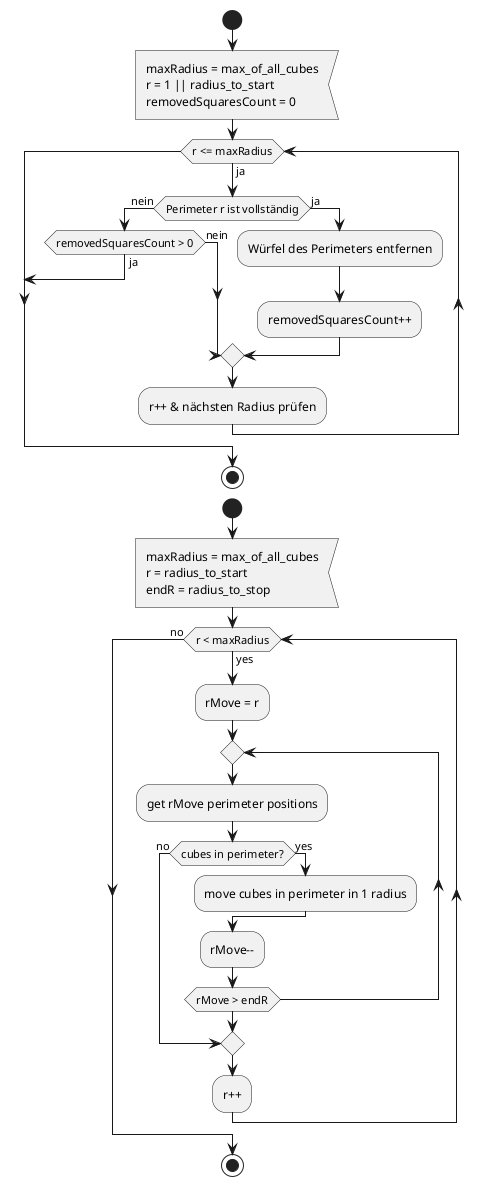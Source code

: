 @startuml
start

:maxRadius = max_of_all_cubes
r = 1 || radius_to_start
removedSquaresCount = 0; <<input>>
while (r <= maxRadius) is (ja)
if (Perimeter r ist vollständig) then (nein)
  if (removedSquaresCount > 0) then (ja)
    break;
  else (nein)
  endif
else (ja)
  :Würfel des Perimeters entfernen;
  :removedSquaresCount++;
endif
  :r++ & nächsten Radius prüfen;
endwhile
stop

start
:maxRadius = max_of_all_cubes
r = radius_to_start
endR = radius_to_stop; <<input>>
while (r < maxRadius) is (yes)
:rMove = r;
    repeat
        :get rMove perimeter positions;
        if (cubes in perimeter?) then (no)
            break
        else (yes)
            :move cubes in perimeter in 1 radius;
        endif
        :rMove--;
    repeat while (rMove > endR)
:r++;
endwhile (no)
stop

@enduml
